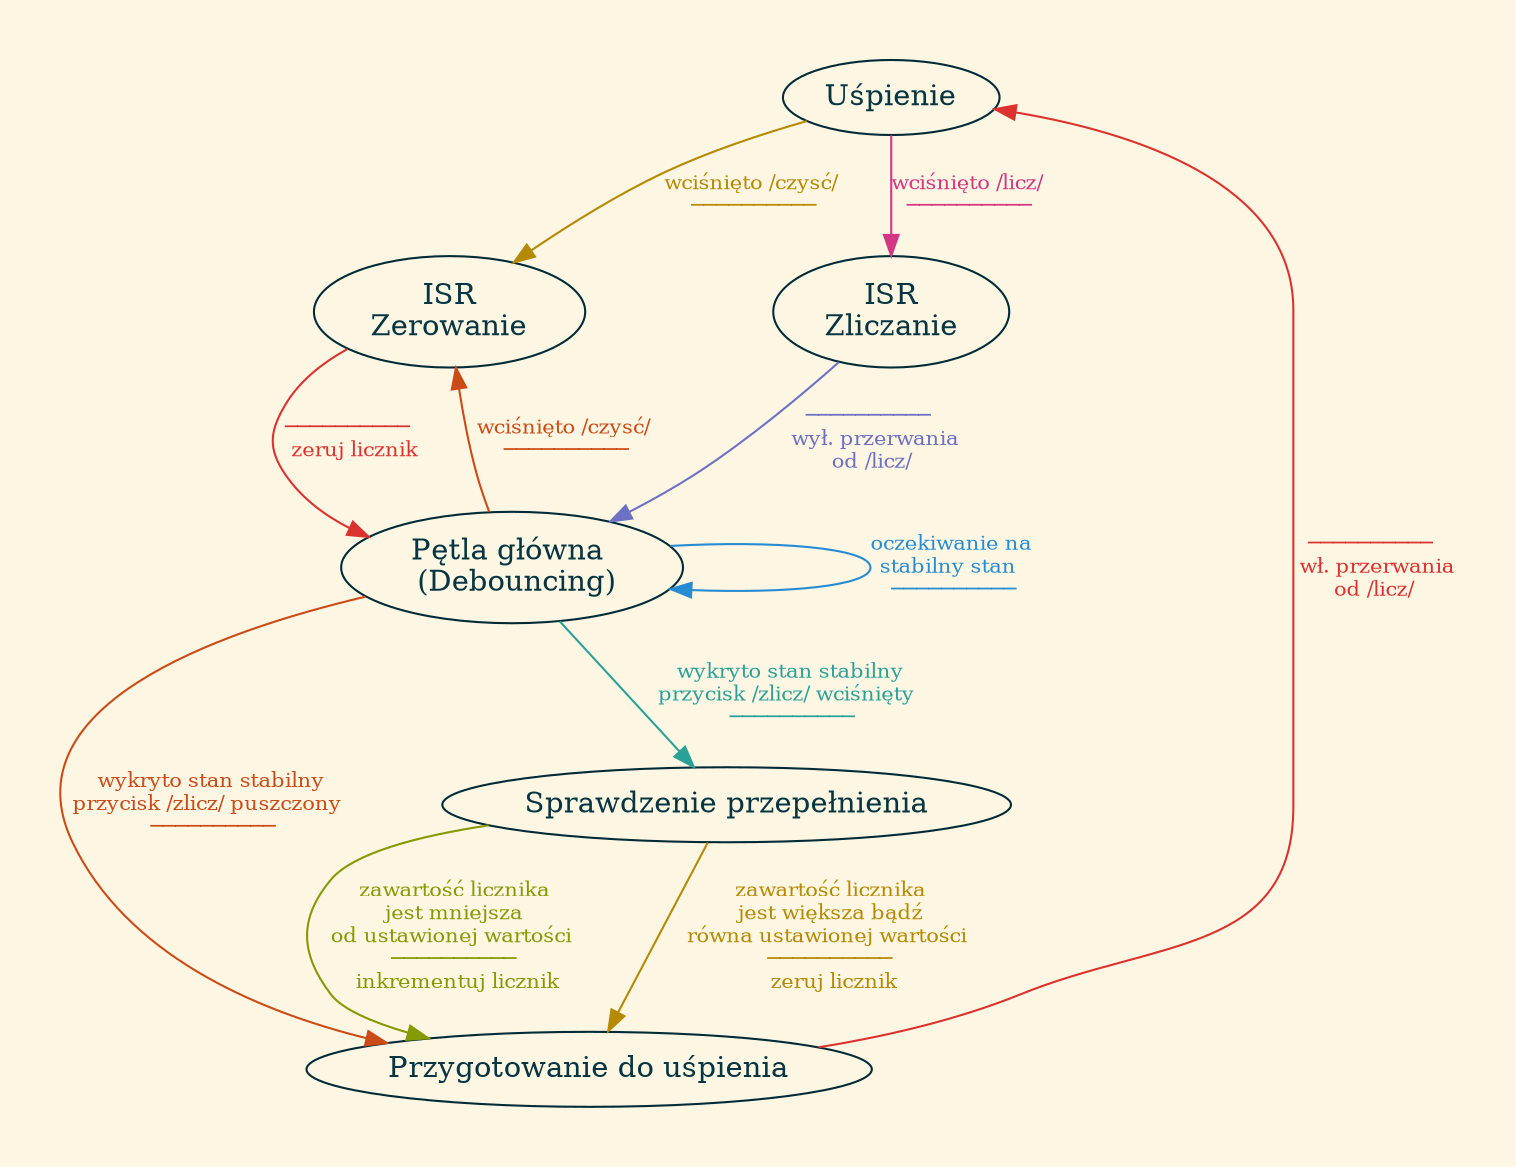 digraph {
    graph [pad="0.4", nodesep="1.25", bgcolor="#fdf6e3"]
    node [color="#002b36", fontcolor="#073642"]
    edge [fontsize="10"]
    
    slp  [label="Uśpienie"]
    clr  [label="ISR\nZerowanie"]
    cnt  [label="ISR\nZliczanie"]
    cup  [label="Przygotowanie do uśpienia"]
    pin  [label="Sprawdzenie przepełnienia"]
    mlp  [label="Pętla główna \n (Debouncing)"]
    
    slp -> clr [label="wciśnięto /czysć/ \n ────────── ", color="#b58900", fontcolor="#b58900"]
    mlp -> clr [label="wciśnięto /czysć/ \n ────────── ", color="#cb4b16", fontcolor="#cb4b16"]
    clr -> mlp [label="────────── \n zeruj licznik", color="#dc322f", fontcolor="#dc322f"]
    slp -> cnt [label="wciśnięto /licz/ \n ────────── ", color="#d33682", fontcolor="#d33682"]
    cnt -> mlp [label="────────── \n wył. przerwania\nod /licz/", color="#6c71c4", fontcolor="#6c71c4"]
    mlp -> mlp [label="oczekiwanie na\nstabilny stan \n ──────────", color="#268bd2", fontcolor="#268bd2"]
    mlp -> pin [label="wykryto stan stabilny\nprzycisk /zlicz/ wciśnięty \n ──────────", color="#2aa198", fontcolor="#2aa198"]
    pin -> cup [label="zawartość licznika\njest mniejsza\nod ustawionej wartości \n ────────── \n inkrementuj licznik", color="#859900", fontcolor="#859900"]
    pin -> cup [label="zawartość licznika\njest większa bądź\nrówna ustawionej wartości \n ────────── \n zeruj licznik", color="#b58900", fontcolor="#b58900"]
    mlp -> cup [label="wykryto stan stabilny\nprzycisk /zlicz/ puszczony \n ──────────", color="#cb4b16", fontcolor="#cb4b16"]
    cup -> slp [label="────────── \n wł. przerwania\nod /licz/", color="#dc322f", fontcolor="#dc322f"]
}
